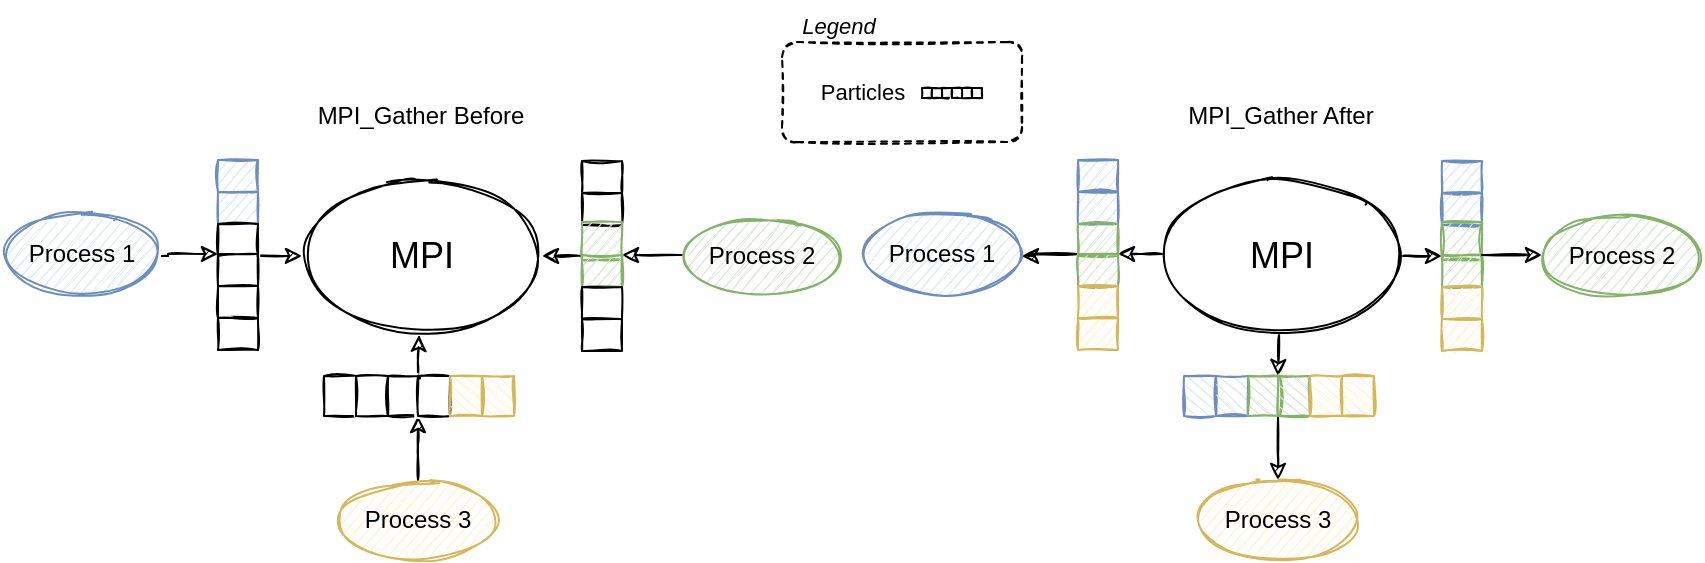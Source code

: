 <mxfile version="20.3.0" type="device"><diagram id="vQR4JcXt1LP9q60ogyJU" name="Page-1"><mxGraphModel dx="-180" dy="481" grid="0" gridSize="10" guides="1" tooltips="1" connect="1" arrows="1" fold="1" page="1" pageScale="1" pageWidth="850" pageHeight="1100" math="0" shadow="0"><root><mxCell id="0"/><mxCell id="1" parent="0"/><mxCell id="RNA3RSfVUTHYW-6lDz1S-6" style="edgeStyle=orthogonalEdgeStyle;rounded=0;orthogonalLoop=1;jettySize=auto;html=1;entryX=0;entryY=0;entryDx=0;entryDy=0;sketch=1;" parent="1" source="RNA3RSfVUTHYW-6lDz1S-2" target="kL1jWstGiqQ7p3mN6Msa-10" edge="1"><mxGeometry relative="1" as="geometry"><mxPoint x="938" y="240" as="targetPoint"/><Array as="points"><mxPoint x="933" y="128"/><mxPoint x="958" y="127"/></Array></mxGeometry></mxCell><mxCell id="RNA3RSfVUTHYW-6lDz1S-2" value="Process 1" style="ellipse;whiteSpace=wrap;html=1;rounded=0;shadow=0;glass=0;sketch=1;fillColor=#dae8fc;strokeColor=#6c8ebf;" parent="1" vertex="1"><mxGeometry x="850" y="107" width="80" height="40" as="geometry"/></mxCell><mxCell id="kL1jWstGiqQ7p3mN6Msa-15" style="edgeStyle=orthogonalEdgeStyle;rounded=0;orthogonalLoop=1;jettySize=auto;html=1;entryX=1;entryY=0;entryDx=0;entryDy=0;sketch=1;startArrow=classic;startFill=1;endArrow=none;endFill=0;" edge="1" parent="1" source="RNA3RSfVUTHYW-6lDz1S-7" target="kL1jWstGiqQ7p3mN6Msa-10"><mxGeometry relative="1" as="geometry"><Array as="points"><mxPoint x="970" y="128"/><mxPoint x="940" y="127"/></Array></mxGeometry></mxCell><mxCell id="kL1jWstGiqQ7p3mN6Msa-23" style="edgeStyle=orthogonalEdgeStyle;rounded=0;sketch=1;orthogonalLoop=1;jettySize=auto;html=1;entryX=0;entryY=0;entryDx=0;entryDy=0;startArrow=classic;startFill=1;endArrow=none;endFill=0;" edge="1" parent="1" source="RNA3RSfVUTHYW-6lDz1S-7" target="kL1jWstGiqQ7p3mN6Msa-20"><mxGeometry relative="1" as="geometry"/></mxCell><mxCell id="kL1jWstGiqQ7p3mN6Msa-114" style="edgeStyle=orthogonalEdgeStyle;rounded=0;sketch=1;orthogonalLoop=1;jettySize=auto;html=1;entryX=1;entryY=0;entryDx=0;entryDy=0;fontSize=11;startArrow=classic;startFill=1;endArrow=none;endFill=0;exitX=0.488;exitY=0.993;exitDx=0;exitDy=0;exitPerimeter=0;" edge="1" parent="1" source="RNA3RSfVUTHYW-6lDz1S-7" target="kL1jWstGiqQ7p3mN6Msa-31"><mxGeometry relative="1" as="geometry"/></mxCell><mxCell id="RNA3RSfVUTHYW-6lDz1S-7" value="&lt;font style=&quot;font-size: 18px;&quot;&gt;MPI&lt;/font&gt;" style="ellipse;whiteSpace=wrap;html=1;rounded=0;shadow=0;glass=0;sketch=1;" parent="1" vertex="1"><mxGeometry x="1000" y="88" width="120" height="80" as="geometry"/></mxCell><mxCell id="kL1jWstGiqQ7p3mN6Msa-1" value="" style="rounded=0;whiteSpace=wrap;html=1;sketch=1;fillColor=#dae8fc;strokeColor=#6c8ebf;" vertex="1" parent="1"><mxGeometry x="958" y="80" width="20" height="16" as="geometry"/></mxCell><mxCell id="kL1jWstGiqQ7p3mN6Msa-8" value="" style="rounded=0;whiteSpace=wrap;html=1;sketch=1;fillColor=#dae8fc;strokeColor=#6c8ebf;" vertex="1" parent="1"><mxGeometry x="958" y="96" width="20" height="16" as="geometry"/></mxCell><mxCell id="kL1jWstGiqQ7p3mN6Msa-9" value="" style="rounded=0;whiteSpace=wrap;html=1;sketch=1;" vertex="1" parent="1"><mxGeometry x="958" y="112" width="20" height="16" as="geometry"/></mxCell><mxCell id="kL1jWstGiqQ7p3mN6Msa-10" value="" style="rounded=0;whiteSpace=wrap;html=1;sketch=1;" vertex="1" parent="1"><mxGeometry x="958" y="127" width="20" height="16" as="geometry"/></mxCell><mxCell id="kL1jWstGiqQ7p3mN6Msa-11" value="" style="rounded=0;whiteSpace=wrap;html=1;sketch=1;" vertex="1" parent="1"><mxGeometry x="958" y="143" width="20" height="16" as="geometry"/></mxCell><mxCell id="kL1jWstGiqQ7p3mN6Msa-12" value="" style="rounded=0;whiteSpace=wrap;html=1;sketch=1;" vertex="1" parent="1"><mxGeometry x="958" y="159" width="20" height="16" as="geometry"/></mxCell><mxCell id="kL1jWstGiqQ7p3mN6Msa-17" value="" style="rounded=0;whiteSpace=wrap;html=1;sketch=1;" vertex="1" parent="1"><mxGeometry x="1140" y="80.5" width="20" height="16" as="geometry"/></mxCell><mxCell id="kL1jWstGiqQ7p3mN6Msa-18" value="" style="rounded=0;whiteSpace=wrap;html=1;sketch=1;" vertex="1" parent="1"><mxGeometry x="1140" y="96.5" width="20" height="16" as="geometry"/></mxCell><mxCell id="kL1jWstGiqQ7p3mN6Msa-19" value="" style="rounded=0;whiteSpace=wrap;html=1;sketch=1;fillColor=#d5e8d4;strokeColor=#82b366;" vertex="1" parent="1"><mxGeometry x="1140" y="111" width="20" height="19" as="geometry"/></mxCell><mxCell id="kL1jWstGiqQ7p3mN6Msa-20" value="" style="rounded=0;whiteSpace=wrap;html=1;sketch=1;fillColor=#d5e8d4;strokeColor=#82b366;" vertex="1" parent="1"><mxGeometry x="1140" y="127.5" width="20" height="16" as="geometry"/></mxCell><mxCell id="kL1jWstGiqQ7p3mN6Msa-21" value="" style="rounded=0;whiteSpace=wrap;html=1;sketch=1;" vertex="1" parent="1"><mxGeometry x="1140" y="143.5" width="20" height="16" as="geometry"/></mxCell><mxCell id="kL1jWstGiqQ7p3mN6Msa-22" value="" style="rounded=0;whiteSpace=wrap;html=1;sketch=1;" vertex="1" parent="1"><mxGeometry x="1140" y="159.5" width="20" height="16" as="geometry"/></mxCell><mxCell id="kL1jWstGiqQ7p3mN6Msa-25" style="edgeStyle=orthogonalEdgeStyle;rounded=0;sketch=1;orthogonalLoop=1;jettySize=auto;html=1;entryX=1;entryY=0;entryDx=0;entryDy=0;startArrow=none;startFill=0;endArrow=classic;endFill=1;" edge="1" parent="1" source="kL1jWstGiqQ7p3mN6Msa-24" target="kL1jWstGiqQ7p3mN6Msa-20"><mxGeometry relative="1" as="geometry"><Array as="points"><mxPoint x="1160" y="128"/></Array></mxGeometry></mxCell><mxCell id="kL1jWstGiqQ7p3mN6Msa-24" value="Process 2" style="ellipse;whiteSpace=wrap;html=1;rounded=0;shadow=0;glass=0;sketch=1;fillColor=#d5e8d4;strokeColor=#82b366;" vertex="1" parent="1"><mxGeometry x="1190" y="108" width="80" height="40" as="geometry"/></mxCell><mxCell id="kL1jWstGiqQ7p3mN6Msa-35" style="edgeStyle=orthogonalEdgeStyle;rounded=0;sketch=1;orthogonalLoop=1;jettySize=auto;html=1;entryX=0;entryY=0;entryDx=0;entryDy=0;startArrow=none;startFill=0;endArrow=classic;endFill=1;" edge="1" parent="1" source="kL1jWstGiqQ7p3mN6Msa-26" target="kL1jWstGiqQ7p3mN6Msa-31"><mxGeometry relative="1" as="geometry"/></mxCell><mxCell id="kL1jWstGiqQ7p3mN6Msa-26" value="Process 3" style="ellipse;whiteSpace=wrap;html=1;rounded=0;shadow=0;glass=0;sketch=1;fillColor=#fff2cc;strokeColor=#d6b656;" vertex="1" parent="1"><mxGeometry x="1018" y="240" width="80" height="40" as="geometry"/></mxCell><mxCell id="kL1jWstGiqQ7p3mN6Msa-28" value="" style="rounded=0;whiteSpace=wrap;html=1;sketch=1;fillColor=default;strokeColor=default;rotation=-90;" vertex="1" parent="1"><mxGeometry x="1009" y="190" width="20" height="16" as="geometry"/></mxCell><mxCell id="kL1jWstGiqQ7p3mN6Msa-29" value="" style="rounded=0;whiteSpace=wrap;html=1;sketch=1;fillColor=default;strokeColor=default;rotation=-90;" vertex="1" parent="1"><mxGeometry x="1025" y="190" width="20" height="16" as="geometry"/></mxCell><mxCell id="kL1jWstGiqQ7p3mN6Msa-30" value="" style="rounded=0;whiteSpace=wrap;html=1;sketch=1;rotation=-90;" vertex="1" parent="1"><mxGeometry x="1041" y="190" width="20" height="16" as="geometry"/></mxCell><mxCell id="kL1jWstGiqQ7p3mN6Msa-31" value="" style="rounded=0;whiteSpace=wrap;html=1;sketch=1;rotation=-90;" vertex="1" parent="1"><mxGeometry x="1056" y="190" width="20" height="16" as="geometry"/></mxCell><mxCell id="kL1jWstGiqQ7p3mN6Msa-32" value="" style="rounded=0;whiteSpace=wrap;html=1;sketch=1;rotation=-90;fillColor=#fff2cc;strokeColor=#d6b656;" vertex="1" parent="1"><mxGeometry x="1072" y="190" width="20" height="16" as="geometry"/></mxCell><mxCell id="kL1jWstGiqQ7p3mN6Msa-33" value="" style="rounded=0;whiteSpace=wrap;html=1;sketch=1;rotation=-90;fillColor=#fff2cc;strokeColor=#d6b656;" vertex="1" parent="1"><mxGeometry x="1088" y="190" width="20" height="16" as="geometry"/></mxCell><mxCell id="kL1jWstGiqQ7p3mN6Msa-36" value="MPI_Gather Before" style="text;html=1;align=center;verticalAlign=middle;resizable=0;points=[];autosize=1;strokeColor=none;fillColor=none;" vertex="1" parent="1"><mxGeometry x="998.5" y="45" width="121" height="26" as="geometry"/></mxCell><mxCell id="kL1jWstGiqQ7p3mN6Msa-44" value="" style="rounded=0;whiteSpace=wrap;html=1;sketch=1;strokeColor=default;fillColor=default;" vertex="1" parent="1"><mxGeometry x="1310" y="44" width="5" height="5" as="geometry"/></mxCell><mxCell id="kL1jWstGiqQ7p3mN6Msa-45" value="" style="rounded=0;whiteSpace=wrap;html=1;sketch=1;strokeColor=default;fillColor=default;" vertex="1" parent="1"><mxGeometry x="1315" y="44" width="5" height="5" as="geometry"/></mxCell><mxCell id="kL1jWstGiqQ7p3mN6Msa-46" value="" style="rounded=0;whiteSpace=wrap;html=1;sketch=1;strokeColor=default;fillColor=default;" vertex="1" parent="1"><mxGeometry x="1320" y="44" width="5" height="5" as="geometry"/></mxCell><mxCell id="kL1jWstGiqQ7p3mN6Msa-48" value="" style="rounded=0;whiteSpace=wrap;html=1;sketch=1;strokeColor=default;fillColor=default;" vertex="1" parent="1"><mxGeometry x="1325" y="44" width="5" height="5" as="geometry"/></mxCell><mxCell id="kL1jWstGiqQ7p3mN6Msa-49" value="" style="rounded=0;whiteSpace=wrap;html=1;sketch=1;strokeColor=default;fillColor=default;" vertex="1" parent="1"><mxGeometry x="1330" y="44" width="5" height="5" as="geometry"/></mxCell><mxCell id="kL1jWstGiqQ7p3mN6Msa-50" value="" style="rounded=0;whiteSpace=wrap;html=1;sketch=1;strokeColor=default;fillColor=default;" vertex="1" parent="1"><mxGeometry x="1335" y="44" width="5" height="5" as="geometry"/></mxCell><mxCell id="kL1jWstGiqQ7p3mN6Msa-51" value="Particles" style="text;html=1;align=center;verticalAlign=middle;resizable=0;points=[];autosize=1;strokeColor=none;fillColor=none;fontSize=11;" vertex="1" parent="1"><mxGeometry x="1250" y="33" width="60" height="25" as="geometry"/></mxCell><mxCell id="kL1jWstGiqQ7p3mN6Msa-52" value="&lt;i&gt;Legend&lt;/i&gt;" style="text;html=1;align=center;verticalAlign=middle;resizable=0;points=[];autosize=1;strokeColor=none;fillColor=none;fontSize=11;" vertex="1" parent="1"><mxGeometry x="1240" width="55" height="25" as="geometry"/></mxCell><mxCell id="kL1jWstGiqQ7p3mN6Msa-82" style="edgeStyle=orthogonalEdgeStyle;rounded=0;orthogonalLoop=1;jettySize=auto;html=1;entryX=0;entryY=0;entryDx=0;entryDy=0;sketch=1;startArrow=classic;startFill=1;endArrow=none;endFill=0;" edge="1" parent="1" source="kL1jWstGiqQ7p3mN6Msa-83" target="kL1jWstGiqQ7p3mN6Msa-90"><mxGeometry relative="1" as="geometry"><mxPoint x="1368" y="240" as="targetPoint"/><Array as="points"><mxPoint x="1363" y="128"/><mxPoint x="1388" y="127"/></Array></mxGeometry></mxCell><mxCell id="kL1jWstGiqQ7p3mN6Msa-83" value="Process 1" style="ellipse;whiteSpace=wrap;html=1;rounded=0;shadow=0;glass=0;sketch=1;fillColor=#dae8fc;strokeColor=#6c8ebf;" vertex="1" parent="1"><mxGeometry x="1280" y="107" width="80" height="40" as="geometry"/></mxCell><mxCell id="kL1jWstGiqQ7p3mN6Msa-85" style="edgeStyle=orthogonalEdgeStyle;rounded=0;sketch=1;orthogonalLoop=1;jettySize=auto;html=1;entryX=0;entryY=0;entryDx=0;entryDy=0;startArrow=none;startFill=0;endArrow=classic;endFill=1;" edge="1" parent="1" source="kL1jWstGiqQ7p3mN6Msa-86" target="kL1jWstGiqQ7p3mN6Msa-96"><mxGeometry relative="1" as="geometry"/></mxCell><mxCell id="kL1jWstGiqQ7p3mN6Msa-113" style="edgeStyle=orthogonalEdgeStyle;rounded=0;sketch=1;orthogonalLoop=1;jettySize=auto;html=1;entryX=1;entryY=0;entryDx=0;entryDy=0;fontSize=11;startArrow=none;startFill=0;endArrow=classic;endFill=1;exitX=0.488;exitY=0.986;exitDx=0;exitDy=0;exitPerimeter=0;" edge="1" parent="1" source="kL1jWstGiqQ7p3mN6Msa-86" target="kL1jWstGiqQ7p3mN6Msa-107"><mxGeometry relative="1" as="geometry"/></mxCell><mxCell id="kL1jWstGiqQ7p3mN6Msa-117" style="edgeStyle=orthogonalEdgeStyle;rounded=0;sketch=1;orthogonalLoop=1;jettySize=auto;html=1;entryX=1;entryY=0;entryDx=0;entryDy=0;fontSize=11;startArrow=none;startFill=0;endArrow=classic;endFill=1;" edge="1" parent="1" source="kL1jWstGiqQ7p3mN6Msa-86" target="kL1jWstGiqQ7p3mN6Msa-90"><mxGeometry relative="1" as="geometry"><Array as="points"><mxPoint x="1420" y="127"/><mxPoint x="1420" y="127"/></Array></mxGeometry></mxCell><mxCell id="kL1jWstGiqQ7p3mN6Msa-86" value="&lt;font style=&quot;font-size: 18px;&quot;&gt;MPI&lt;/font&gt;" style="ellipse;whiteSpace=wrap;html=1;rounded=0;shadow=0;glass=0;sketch=1;" vertex="1" parent="1"><mxGeometry x="1430" y="88" width="120" height="80" as="geometry"/></mxCell><mxCell id="kL1jWstGiqQ7p3mN6Msa-87" value="" style="rounded=0;whiteSpace=wrap;html=1;sketch=1;fillColor=#dae8fc;strokeColor=#6c8ebf;" vertex="1" parent="1"><mxGeometry x="1388" y="80" width="20" height="16" as="geometry"/></mxCell><mxCell id="kL1jWstGiqQ7p3mN6Msa-88" value="" style="rounded=0;whiteSpace=wrap;html=1;sketch=1;fillColor=#dae8fc;strokeColor=#6c8ebf;" vertex="1" parent="1"><mxGeometry x="1388" y="96" width="20" height="16" as="geometry"/></mxCell><mxCell id="kL1jWstGiqQ7p3mN6Msa-89" value="" style="rounded=0;whiteSpace=wrap;html=1;sketch=1;fillColor=#d5e8d4;strokeColor=#82b366;" vertex="1" parent="1"><mxGeometry x="1388" y="112" width="20" height="16" as="geometry"/></mxCell><mxCell id="kL1jWstGiqQ7p3mN6Msa-90" value="" style="rounded=0;whiteSpace=wrap;html=1;sketch=1;fillColor=#d5e8d4;strokeColor=#82b366;" vertex="1" parent="1"><mxGeometry x="1388" y="127" width="20" height="16" as="geometry"/></mxCell><mxCell id="kL1jWstGiqQ7p3mN6Msa-91" value="" style="rounded=0;whiteSpace=wrap;html=1;sketch=1;fillColor=#fff2cc;strokeColor=#d6b656;" vertex="1" parent="1"><mxGeometry x="1388" y="143" width="20" height="16" as="geometry"/></mxCell><mxCell id="kL1jWstGiqQ7p3mN6Msa-92" value="" style="rounded=0;whiteSpace=wrap;html=1;sketch=1;fillColor=#fff2cc;strokeColor=#d6b656;" vertex="1" parent="1"><mxGeometry x="1388" y="159" width="20" height="16" as="geometry"/></mxCell><mxCell id="kL1jWstGiqQ7p3mN6Msa-93" value="" style="rounded=0;whiteSpace=wrap;html=1;sketch=1;fillColor=#dae8fc;strokeColor=#6c8ebf;" vertex="1" parent="1"><mxGeometry x="1570" y="80.5" width="20" height="16" as="geometry"/></mxCell><mxCell id="kL1jWstGiqQ7p3mN6Msa-94" value="" style="rounded=0;whiteSpace=wrap;html=1;sketch=1;fillColor=#dae8fc;strokeColor=#6c8ebf;" vertex="1" parent="1"><mxGeometry x="1570" y="96.5" width="20" height="16" as="geometry"/></mxCell><mxCell id="kL1jWstGiqQ7p3mN6Msa-95" value="" style="rounded=0;whiteSpace=wrap;html=1;sketch=1;fillColor=#d5e8d4;strokeColor=#82b366;" vertex="1" parent="1"><mxGeometry x="1570" y="111" width="20" height="19" as="geometry"/></mxCell><mxCell id="kL1jWstGiqQ7p3mN6Msa-96" value="" style="rounded=0;whiteSpace=wrap;html=1;sketch=1;fillColor=#d5e8d4;strokeColor=#82b366;" vertex="1" parent="1"><mxGeometry x="1570" y="127.5" width="20" height="16" as="geometry"/></mxCell><mxCell id="kL1jWstGiqQ7p3mN6Msa-97" value="" style="rounded=0;whiteSpace=wrap;html=1;sketch=1;fillColor=#fff2cc;strokeColor=#d6b656;" vertex="1" parent="1"><mxGeometry x="1570" y="143.5" width="20" height="16" as="geometry"/></mxCell><mxCell id="kL1jWstGiqQ7p3mN6Msa-98" value="" style="rounded=0;whiteSpace=wrap;html=1;sketch=1;fillColor=#fff2cc;strokeColor=#d6b656;" vertex="1" parent="1"><mxGeometry x="1570" y="159.5" width="20" height="16" as="geometry"/></mxCell><mxCell id="kL1jWstGiqQ7p3mN6Msa-99" style="edgeStyle=orthogonalEdgeStyle;rounded=0;sketch=1;orthogonalLoop=1;jettySize=auto;html=1;entryX=1;entryY=0;entryDx=0;entryDy=0;startArrow=classic;startFill=1;endArrow=none;endFill=0;" edge="1" parent="1" source="kL1jWstGiqQ7p3mN6Msa-100" target="kL1jWstGiqQ7p3mN6Msa-96"><mxGeometry relative="1" as="geometry"><Array as="points"><mxPoint x="1590" y="128"/></Array></mxGeometry></mxCell><mxCell id="kL1jWstGiqQ7p3mN6Msa-100" value="Process 2" style="ellipse;whiteSpace=wrap;html=1;rounded=0;shadow=0;glass=0;sketch=1;fillColor=#d5e8d4;strokeColor=#82b366;" vertex="1" parent="1"><mxGeometry x="1620" y="108" width="80" height="40" as="geometry"/></mxCell><mxCell id="kL1jWstGiqQ7p3mN6Msa-101" style="edgeStyle=orthogonalEdgeStyle;rounded=0;sketch=1;orthogonalLoop=1;jettySize=auto;html=1;entryX=0;entryY=0;entryDx=0;entryDy=0;startArrow=classic;startFill=1;endArrow=none;endFill=0;" edge="1" parent="1" source="kL1jWstGiqQ7p3mN6Msa-102" target="kL1jWstGiqQ7p3mN6Msa-107"><mxGeometry relative="1" as="geometry"/></mxCell><mxCell id="kL1jWstGiqQ7p3mN6Msa-102" value="Process 3" style="ellipse;whiteSpace=wrap;html=1;rounded=0;shadow=0;glass=0;sketch=1;fillColor=#fff2cc;strokeColor=#d6b656;" vertex="1" parent="1"><mxGeometry x="1448" y="240" width="80" height="40" as="geometry"/></mxCell><mxCell id="kL1jWstGiqQ7p3mN6Msa-104" value="" style="rounded=0;whiteSpace=wrap;html=1;sketch=1;fillColor=#dae8fc;strokeColor=#6c8ebf;rotation=-90;" vertex="1" parent="1"><mxGeometry x="1439" y="190" width="20" height="16" as="geometry"/></mxCell><mxCell id="kL1jWstGiqQ7p3mN6Msa-105" value="" style="rounded=0;whiteSpace=wrap;html=1;sketch=1;fillColor=#dae8fc;strokeColor=#6c8ebf;rotation=-90;" vertex="1" parent="1"><mxGeometry x="1455" y="190" width="20" height="16" as="geometry"/></mxCell><mxCell id="kL1jWstGiqQ7p3mN6Msa-106" value="" style="rounded=0;whiteSpace=wrap;html=1;sketch=1;rotation=-90;fillColor=#d5e8d4;strokeColor=#82b366;" vertex="1" parent="1"><mxGeometry x="1471" y="190" width="20" height="16" as="geometry"/></mxCell><mxCell id="kL1jWstGiqQ7p3mN6Msa-107" value="" style="rounded=0;whiteSpace=wrap;html=1;sketch=1;rotation=-90;fillColor=#d5e8d4;strokeColor=#82b366;" vertex="1" parent="1"><mxGeometry x="1486" y="190" width="20" height="16" as="geometry"/></mxCell><mxCell id="kL1jWstGiqQ7p3mN6Msa-108" value="" style="rounded=0;whiteSpace=wrap;html=1;sketch=1;rotation=-90;fillColor=#fff2cc;strokeColor=#d6b656;" vertex="1" parent="1"><mxGeometry x="1502" y="190" width="20" height="16" as="geometry"/></mxCell><mxCell id="kL1jWstGiqQ7p3mN6Msa-109" value="" style="rounded=0;whiteSpace=wrap;html=1;sketch=1;rotation=-90;fillColor=#fff2cc;strokeColor=#d6b656;" vertex="1" parent="1"><mxGeometry x="1518" y="190" width="20" height="16" as="geometry"/></mxCell><mxCell id="kL1jWstGiqQ7p3mN6Msa-110" value="MPI_Gather After" style="text;html=1;align=center;verticalAlign=middle;resizable=0;points=[];autosize=1;strokeColor=none;fillColor=none;" vertex="1" parent="1"><mxGeometry x="1433.5" y="45" width="111" height="26" as="geometry"/></mxCell><mxCell id="kL1jWstGiqQ7p3mN6Msa-115" value="" style="rounded=1;whiteSpace=wrap;html=1;sketch=1;strokeColor=default;fontSize=11;fillColor=none;dashed=1;" vertex="1" parent="1"><mxGeometry x="1240" y="21" width="120" height="50" as="geometry"/></mxCell></root></mxGraphModel></diagram></mxfile>